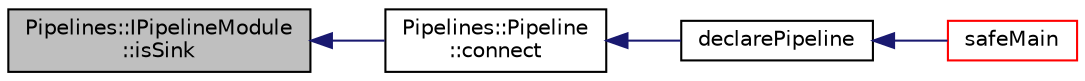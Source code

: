 digraph "Pipelines::IPipelineModule::isSink"
{
 // INTERACTIVE_SVG=YES
  edge [fontname="Helvetica",fontsize="10",labelfontname="Helvetica",labelfontsize="10"];
  node [fontname="Helvetica",fontsize="10",shape=record];
  rankdir="LR";
  Node1 [label="Pipelines::IPipelineModule\l::isSink",height=0.2,width=0.4,color="black", fillcolor="grey75", style="filled", fontcolor="black"];
  Node1 -> Node2 [dir="back",color="midnightblue",fontsize="10",style="solid",fontname="Helvetica"];
  Node2 [label="Pipelines::Pipeline\l::connect",height=0.2,width=0.4,color="black", fillcolor="white", style="filled",URL="$class_pipelines_1_1_pipeline.html#a46ac7cb721c7dd0a8e185c84a607d155"];
  Node2 -> Node3 [dir="back",color="midnightblue",fontsize="10",style="solid",fontname="Helvetica"];
  Node3 [label="declarePipeline",height=0.2,width=0.4,color="black", fillcolor="white", style="filled",URL="$dashcastx_2pipeliner_8hpp.html#a61f5e929f8d1fe5fbcf5738d3002bcb2"];
  Node3 -> Node4 [dir="back",color="midnightblue",fontsize="10",style="solid",fontname="Helvetica"];
  Node4 [label="safeMain",height=0.2,width=0.4,color="red", fillcolor="white", style="filled",URL="$dashcastx_8cpp.html#aa400efc830b0819630294f736401c2f7"];
}
